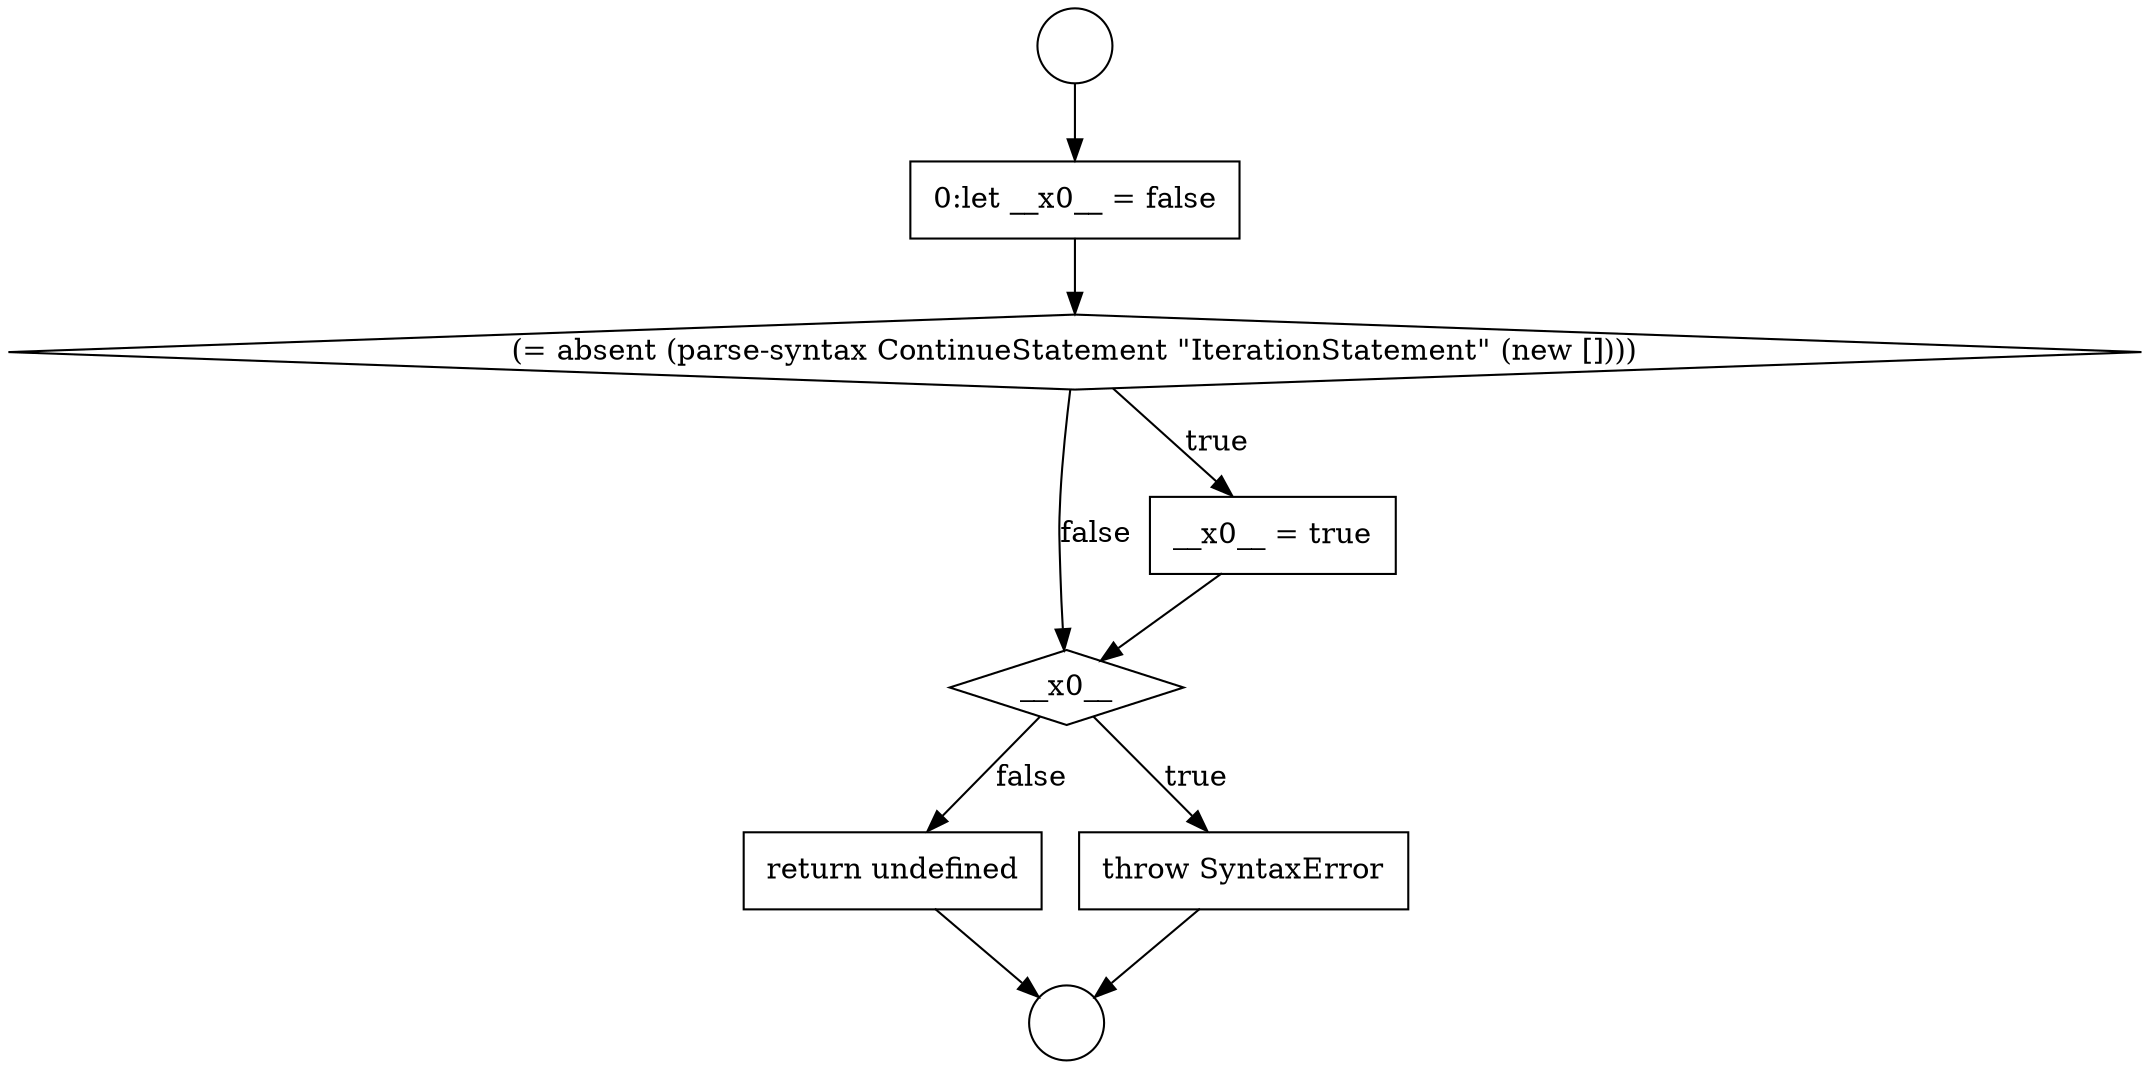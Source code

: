 digraph {
  node20130 [shape=diamond, label=<<font color="black">__x0__</font>> color="black" fillcolor="white" style=filled]
  node20128 [shape=diamond, label=<<font color="black">(= absent (parse-syntax ContinueStatement &quot;IterationStatement&quot; (new [])))</font>> color="black" fillcolor="white" style=filled]
  node20129 [shape=none, margin=0, label=<<font color="black">
    <table border="0" cellborder="1" cellspacing="0" cellpadding="10">
      <tr><td align="left">__x0__ = true</td></tr>
    </table>
  </font>> color="black" fillcolor="white" style=filled]
  node20125 [shape=circle label=" " color="black" fillcolor="white" style=filled]
  node20132 [shape=none, margin=0, label=<<font color="black">
    <table border="0" cellborder="1" cellspacing="0" cellpadding="10">
      <tr><td align="left">return undefined</td></tr>
    </table>
  </font>> color="black" fillcolor="white" style=filled]
  node20126 [shape=circle label=" " color="black" fillcolor="white" style=filled]
  node20131 [shape=none, margin=0, label=<<font color="black">
    <table border="0" cellborder="1" cellspacing="0" cellpadding="10">
      <tr><td align="left">throw SyntaxError</td></tr>
    </table>
  </font>> color="black" fillcolor="white" style=filled]
  node20127 [shape=none, margin=0, label=<<font color="black">
    <table border="0" cellborder="1" cellspacing="0" cellpadding="10">
      <tr><td align="left">0:let __x0__ = false</td></tr>
    </table>
  </font>> color="black" fillcolor="white" style=filled]
  node20128 -> node20129 [label=<<font color="black">true</font>> color="black"]
  node20128 -> node20130 [label=<<font color="black">false</font>> color="black"]
  node20131 -> node20126 [ color="black"]
  node20132 -> node20126 [ color="black"]
  node20127 -> node20128 [ color="black"]
  node20130 -> node20131 [label=<<font color="black">true</font>> color="black"]
  node20130 -> node20132 [label=<<font color="black">false</font>> color="black"]
  node20125 -> node20127 [ color="black"]
  node20129 -> node20130 [ color="black"]
}

